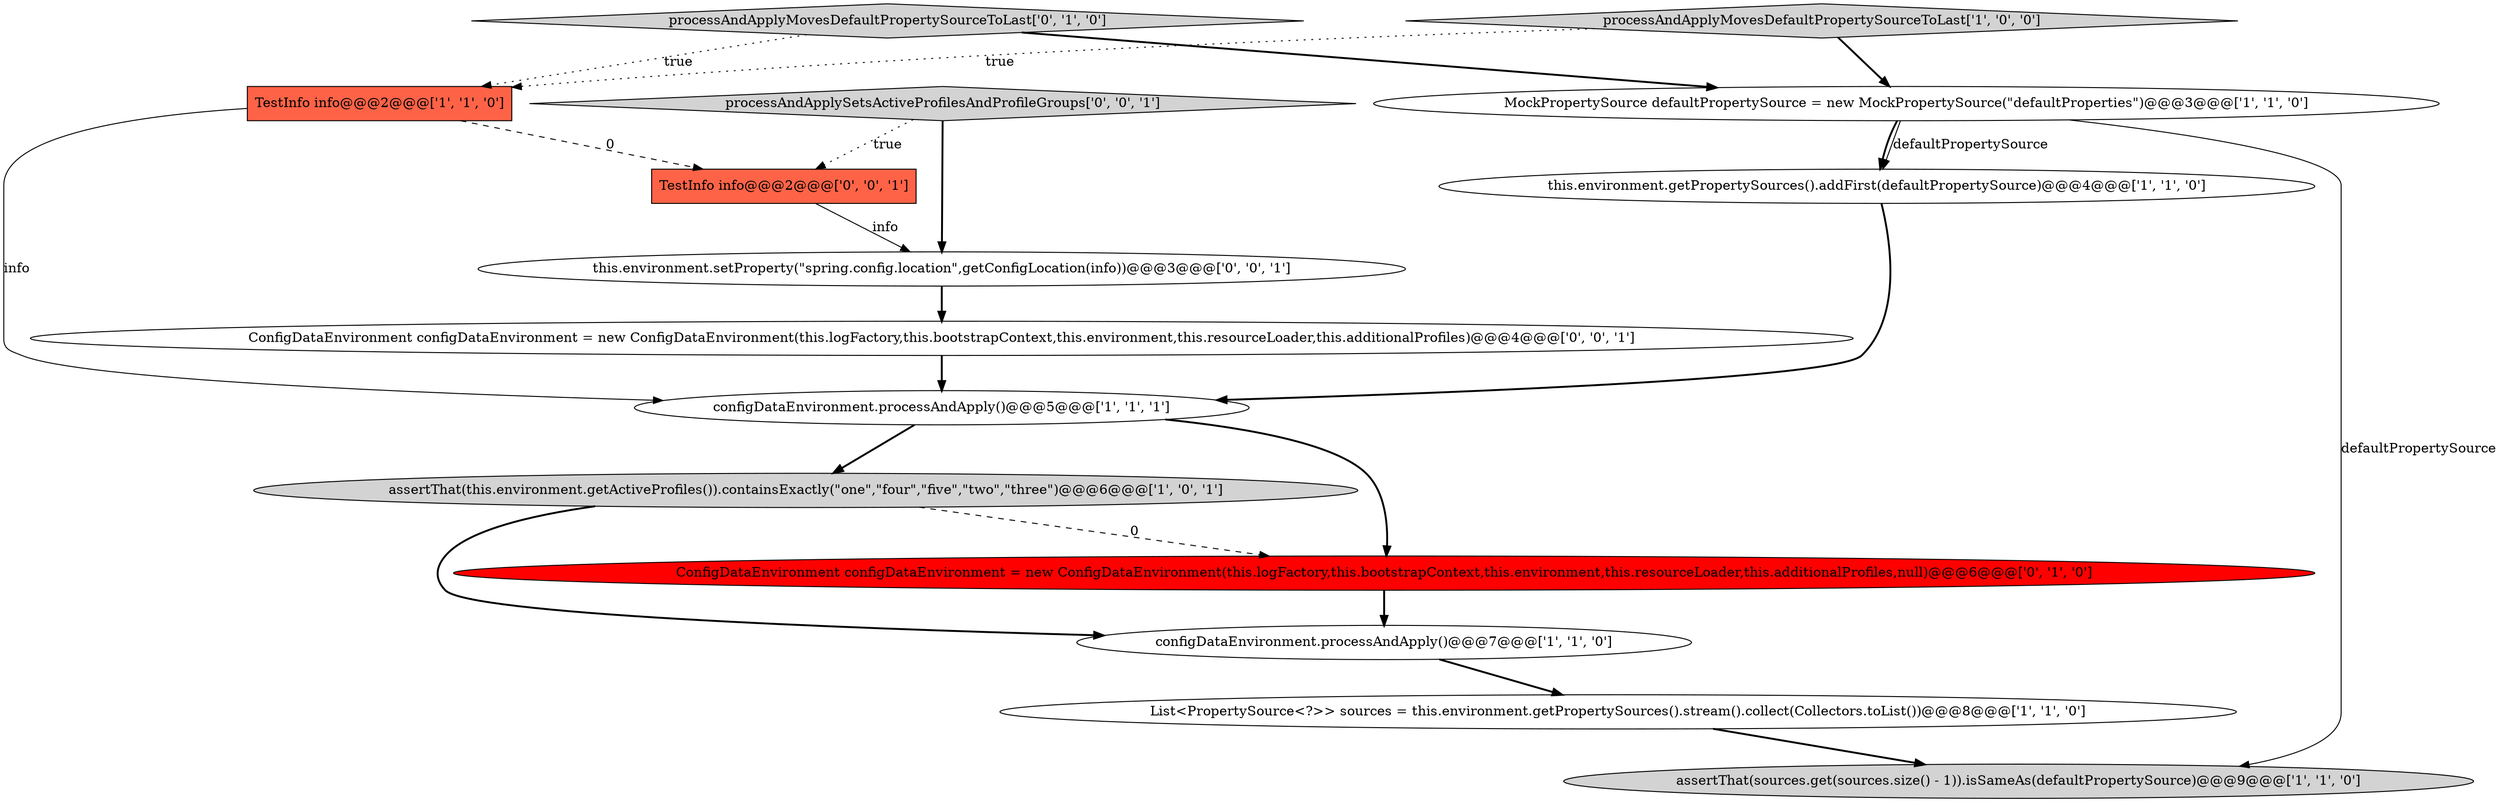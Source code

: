 digraph {
7 [style = filled, label = "configDataEnvironment.processAndApply()@@@7@@@['1', '1', '0']", fillcolor = white, shape = ellipse image = "AAA0AAABBB1BBB"];
10 [style = filled, label = "ConfigDataEnvironment configDataEnvironment = new ConfigDataEnvironment(this.logFactory,this.bootstrapContext,this.environment,this.resourceLoader,this.additionalProfiles,null)@@@6@@@['0', '1', '0']", fillcolor = red, shape = ellipse image = "AAA1AAABBB2BBB"];
12 [style = filled, label = "ConfigDataEnvironment configDataEnvironment = new ConfigDataEnvironment(this.logFactory,this.bootstrapContext,this.environment,this.resourceLoader,this.additionalProfiles)@@@4@@@['0', '0', '1']", fillcolor = white, shape = ellipse image = "AAA0AAABBB3BBB"];
14 [style = filled, label = "this.environment.setProperty(\"spring.config.location\",getConfigLocation(info))@@@3@@@['0', '0', '1']", fillcolor = white, shape = ellipse image = "AAA0AAABBB3BBB"];
1 [style = filled, label = "assertThat(this.environment.getActiveProfiles()).containsExactly(\"one\",\"four\",\"five\",\"two\",\"three\")@@@6@@@['1', '0', '1']", fillcolor = lightgray, shape = ellipse image = "AAA0AAABBB1BBB"];
9 [style = filled, label = "processAndApplyMovesDefaultPropertySourceToLast['0', '1', '0']", fillcolor = lightgray, shape = diamond image = "AAA0AAABBB2BBB"];
4 [style = filled, label = "assertThat(sources.get(sources.size() - 1)).isSameAs(defaultPropertySource)@@@9@@@['1', '1', '0']", fillcolor = lightgray, shape = ellipse image = "AAA0AAABBB1BBB"];
5 [style = filled, label = "this.environment.getPropertySources().addFirst(defaultPropertySource)@@@4@@@['1', '1', '0']", fillcolor = white, shape = ellipse image = "AAA0AAABBB1BBB"];
11 [style = filled, label = "TestInfo info@@@2@@@['0', '0', '1']", fillcolor = tomato, shape = box image = "AAA0AAABBB3BBB"];
6 [style = filled, label = "configDataEnvironment.processAndApply()@@@5@@@['1', '1', '1']", fillcolor = white, shape = ellipse image = "AAA0AAABBB1BBB"];
13 [style = filled, label = "processAndApplySetsActiveProfilesAndProfileGroups['0', '0', '1']", fillcolor = lightgray, shape = diamond image = "AAA0AAABBB3BBB"];
0 [style = filled, label = "TestInfo info@@@2@@@['1', '1', '0']", fillcolor = tomato, shape = box image = "AAA0AAABBB1BBB"];
3 [style = filled, label = "List<PropertySource<?>> sources = this.environment.getPropertySources().stream().collect(Collectors.toList())@@@8@@@['1', '1', '0']", fillcolor = white, shape = ellipse image = "AAA0AAABBB1BBB"];
2 [style = filled, label = "processAndApplyMovesDefaultPropertySourceToLast['1', '0', '0']", fillcolor = lightgray, shape = diamond image = "AAA0AAABBB1BBB"];
8 [style = filled, label = "MockPropertySource defaultPropertySource = new MockPropertySource(\"defaultProperties\")@@@3@@@['1', '1', '0']", fillcolor = white, shape = ellipse image = "AAA0AAABBB1BBB"];
9->0 [style = dotted, label="true"];
2->0 [style = dotted, label="true"];
0->11 [style = dashed, label="0"];
1->10 [style = dashed, label="0"];
9->8 [style = bold, label=""];
12->6 [style = bold, label=""];
11->14 [style = solid, label="info"];
8->4 [style = solid, label="defaultPropertySource"];
1->7 [style = bold, label=""];
3->4 [style = bold, label=""];
10->7 [style = bold, label=""];
7->3 [style = bold, label=""];
8->5 [style = solid, label="defaultPropertySource"];
6->1 [style = bold, label=""];
5->6 [style = bold, label=""];
8->5 [style = bold, label=""];
6->10 [style = bold, label=""];
14->12 [style = bold, label=""];
13->11 [style = dotted, label="true"];
0->6 [style = solid, label="info"];
13->14 [style = bold, label=""];
2->8 [style = bold, label=""];
}
